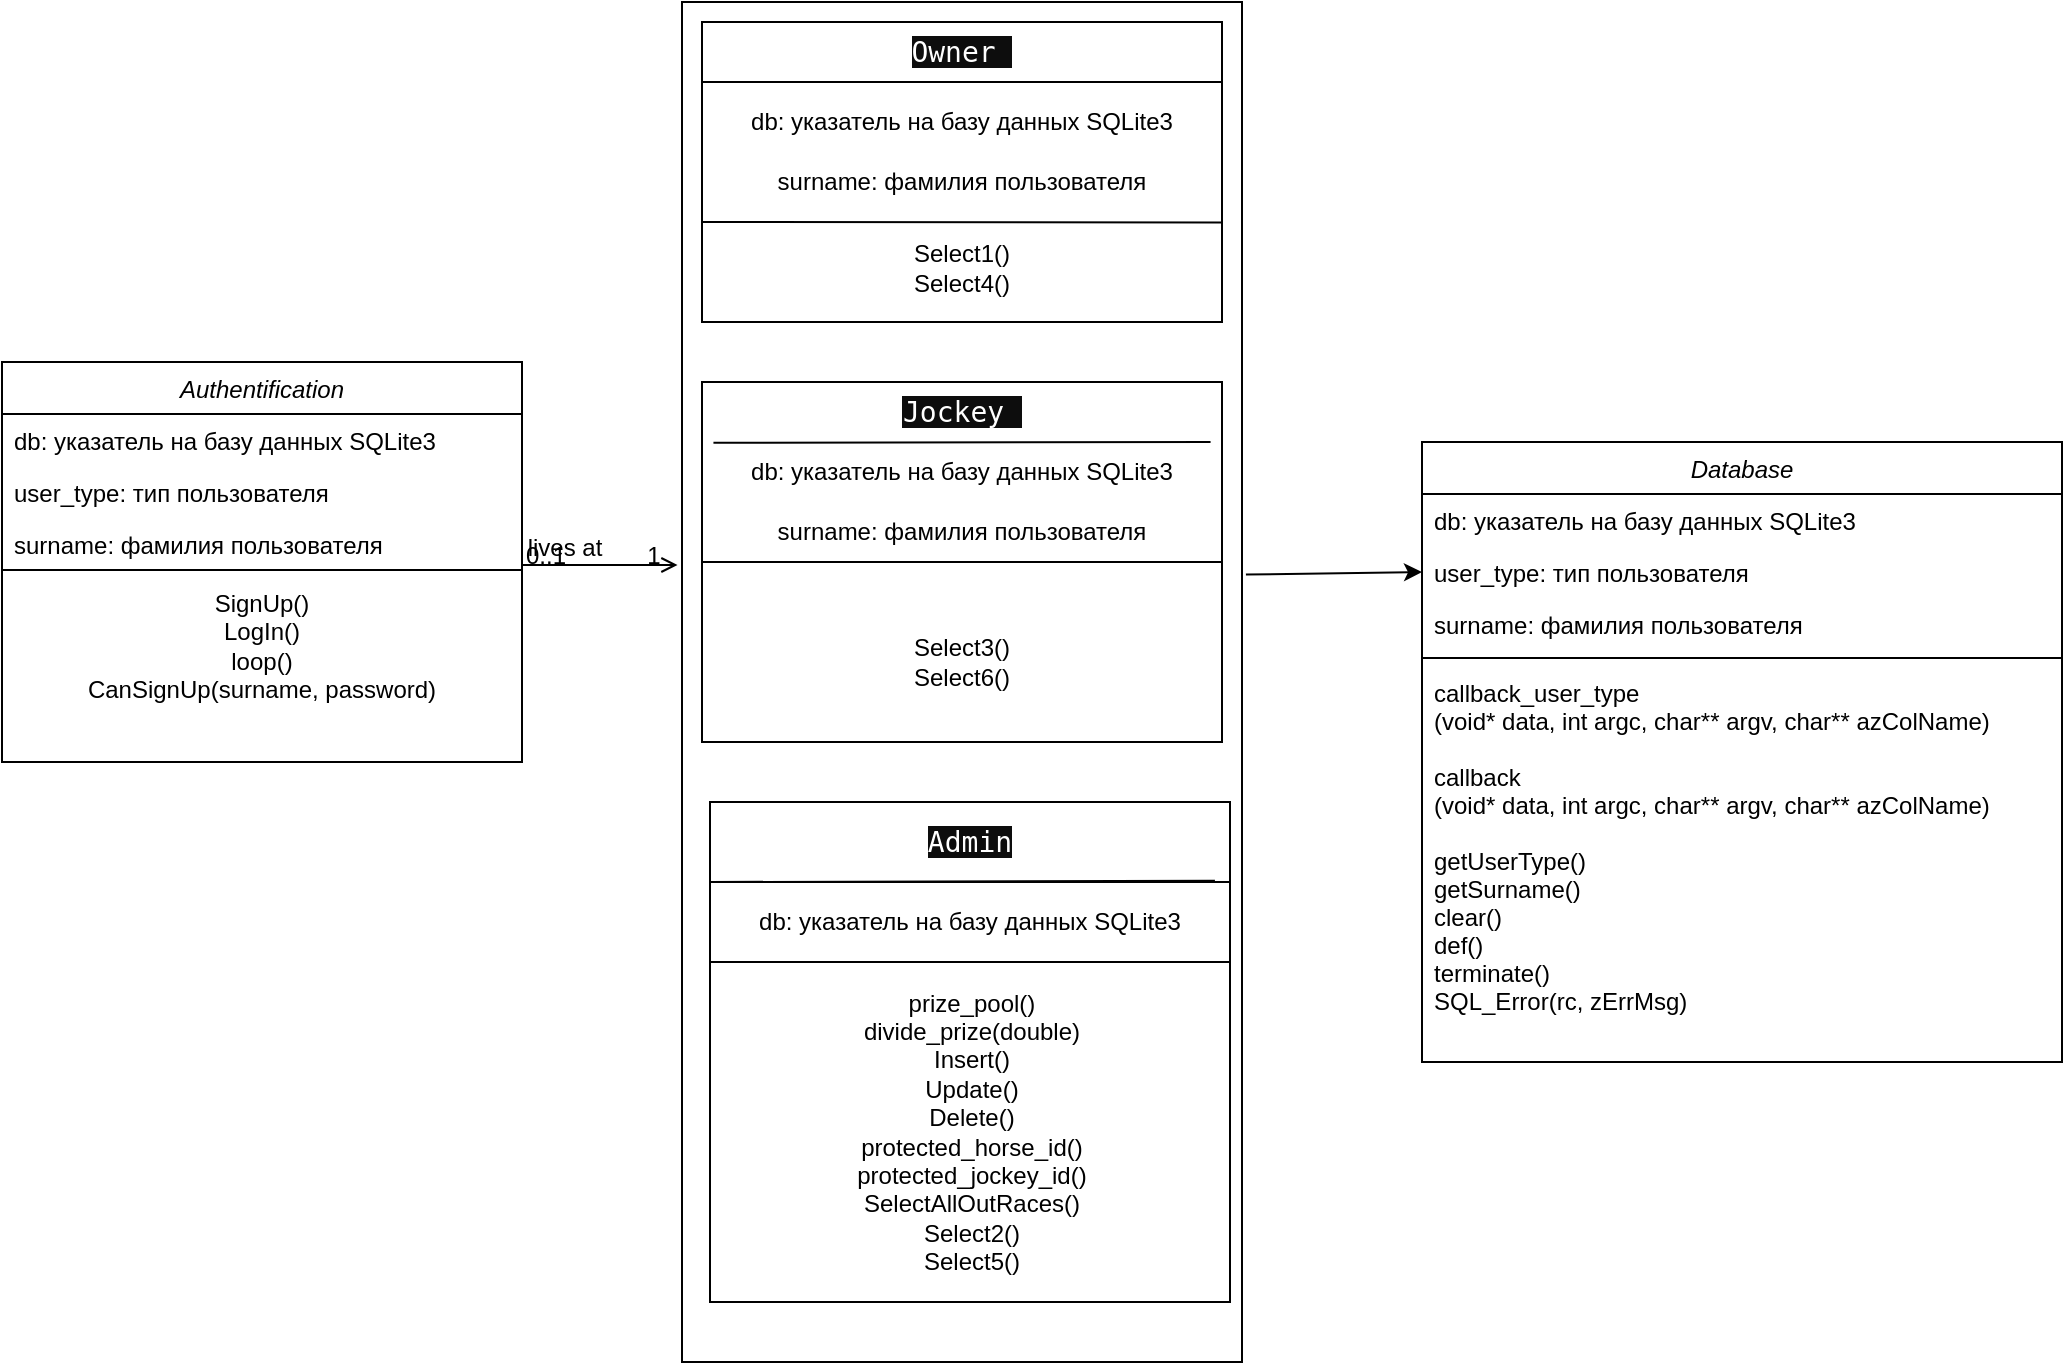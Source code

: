 <mxfile version="24.1.0" type="device">
  <diagram id="C5RBs43oDa-KdzZeNtuy" name="Page-1">
    <mxGraphModel dx="2176" dy="789" grid="1" gridSize="10" guides="1" tooltips="1" connect="1" arrows="1" fold="1" page="1" pageScale="1" pageWidth="827" pageHeight="1169" math="0" shadow="0">
      <root>
        <mxCell id="WIyWlLk6GJQsqaUBKTNV-0" />
        <mxCell id="WIyWlLk6GJQsqaUBKTNV-1" parent="WIyWlLk6GJQsqaUBKTNV-0" />
        <mxCell id="zkfFHV4jXpPFQw0GAbJ--0" value="Authentification" style="swimlane;fontStyle=2;align=center;verticalAlign=top;childLayout=stackLayout;horizontal=1;startSize=26;horizontalStack=0;resizeParent=1;resizeLast=0;collapsible=1;marginBottom=0;rounded=0;shadow=0;strokeWidth=1;" parent="WIyWlLk6GJQsqaUBKTNV-1" vertex="1">
          <mxGeometry x="-70" y="200" width="260" height="200" as="geometry">
            <mxRectangle x="230" y="140" width="160" height="26" as="alternateBounds" />
          </mxGeometry>
        </mxCell>
        <mxCell id="zkfFHV4jXpPFQw0GAbJ--1" value="db: указатель на базу данных SQLite3" style="text;align=left;verticalAlign=top;spacingLeft=4;spacingRight=4;overflow=hidden;rotatable=0;points=[[0,0.5],[1,0.5]];portConstraint=eastwest;" parent="zkfFHV4jXpPFQw0GAbJ--0" vertex="1">
          <mxGeometry y="26" width="260" height="26" as="geometry" />
        </mxCell>
        <mxCell id="zkfFHV4jXpPFQw0GAbJ--2" value="user_type: тип пользователя" style="text;align=left;verticalAlign=top;spacingLeft=4;spacingRight=4;overflow=hidden;rotatable=0;points=[[0,0.5],[1,0.5]];portConstraint=eastwest;rounded=0;shadow=0;html=0;" parent="zkfFHV4jXpPFQw0GAbJ--0" vertex="1">
          <mxGeometry y="52" width="260" height="26" as="geometry" />
        </mxCell>
        <mxCell id="zkfFHV4jXpPFQw0GAbJ--3" value="surname: фамилия пользователя" style="text;align=left;verticalAlign=top;spacingLeft=4;spacingRight=4;overflow=hidden;rotatable=0;points=[[0,0.5],[1,0.5]];portConstraint=eastwest;rounded=0;shadow=0;html=0;" parent="zkfFHV4jXpPFQw0GAbJ--0" vertex="1">
          <mxGeometry y="78" width="260" height="26" as="geometry" />
        </mxCell>
        <mxCell id="aLWMOB5rH6gYeCwpC8Ay-29" value="" style="endArrow=none;html=1;rounded=0;" parent="zkfFHV4jXpPFQw0GAbJ--0" edge="1">
          <mxGeometry width="50" height="50" relative="1" as="geometry">
            <mxPoint y="104" as="sourcePoint" />
            <mxPoint x="260" y="104" as="targetPoint" />
          </mxGeometry>
        </mxCell>
        <mxCell id="aLWMOB5rH6gYeCwpC8Ay-34" value="&lt;div&gt;SignUp()&lt;/div&gt;&lt;div&gt;LogIn()&lt;/div&gt;&lt;div&gt;loop()&lt;/div&gt;&lt;div&gt;CanSignUp(surname, password)&lt;/div&gt;" style="text;html=1;align=center;verticalAlign=middle;whiteSpace=wrap;rounded=0;" parent="zkfFHV4jXpPFQw0GAbJ--0" vertex="1">
          <mxGeometry y="104" width="260" height="76" as="geometry" />
        </mxCell>
        <mxCell id="zkfFHV4jXpPFQw0GAbJ--26" value="" style="endArrow=open;shadow=0;strokeWidth=1;rounded=0;curved=0;endFill=1;edgeStyle=elbowEdgeStyle;elbow=vertical;entryX=-0.008;entryY=0.414;entryDx=0;entryDy=0;entryPerimeter=0;" parent="WIyWlLk6GJQsqaUBKTNV-1" source="zkfFHV4jXpPFQw0GAbJ--0" target="aLWMOB5rH6gYeCwpC8Ay-9" edge="1">
          <mxGeometry x="0.5" y="41" relative="1" as="geometry">
            <mxPoint x="380" y="192" as="sourcePoint" />
            <mxPoint x="310" y="189.154" as="targetPoint" />
            <mxPoint x="-40" y="32" as="offset" />
          </mxGeometry>
        </mxCell>
        <mxCell id="zkfFHV4jXpPFQw0GAbJ--27" value="0..1" style="resizable=0;align=left;verticalAlign=bottom;labelBackgroundColor=none;fontSize=12;" parent="zkfFHV4jXpPFQw0GAbJ--26" connectable="0" vertex="1">
          <mxGeometry x="-1" relative="1" as="geometry">
            <mxPoint y="4" as="offset" />
          </mxGeometry>
        </mxCell>
        <mxCell id="zkfFHV4jXpPFQw0GAbJ--28" value="1" style="resizable=0;align=right;verticalAlign=bottom;labelBackgroundColor=none;fontSize=12;" parent="zkfFHV4jXpPFQw0GAbJ--26" connectable="0" vertex="1">
          <mxGeometry x="1" relative="1" as="geometry">
            <mxPoint x="-7" y="4" as="offset" />
          </mxGeometry>
        </mxCell>
        <mxCell id="zkfFHV4jXpPFQw0GAbJ--29" value="lives at" style="text;html=1;resizable=0;points=[];;align=center;verticalAlign=middle;labelBackgroundColor=none;rounded=0;shadow=0;strokeWidth=1;fontSize=12;" parent="zkfFHV4jXpPFQw0GAbJ--26" vertex="1" connectable="0">
          <mxGeometry x="0.5" y="49" relative="1" as="geometry">
            <mxPoint x="-38" y="40" as="offset" />
          </mxGeometry>
        </mxCell>
        <mxCell id="aLWMOB5rH6gYeCwpC8Ay-0" value="Database    " style="swimlane;fontStyle=2;align=center;verticalAlign=top;childLayout=stackLayout;horizontal=1;startSize=26;horizontalStack=0;resizeParent=1;resizeLast=0;collapsible=1;marginBottom=0;rounded=0;shadow=0;strokeWidth=1;" parent="WIyWlLk6GJQsqaUBKTNV-1" vertex="1">
          <mxGeometry x="640" y="240" width="320" height="310" as="geometry">
            <mxRectangle x="230" y="140" width="160" height="26" as="alternateBounds" />
          </mxGeometry>
        </mxCell>
        <mxCell id="aLWMOB5rH6gYeCwpC8Ay-1" value="db: указатель на базу данных SQLite3" style="text;align=left;verticalAlign=top;spacingLeft=4;spacingRight=4;overflow=hidden;rotatable=0;points=[[0,0.5],[1,0.5]];portConstraint=eastwest;" parent="aLWMOB5rH6gYeCwpC8Ay-0" vertex="1">
          <mxGeometry y="26" width="320" height="26" as="geometry" />
        </mxCell>
        <mxCell id="aLWMOB5rH6gYeCwpC8Ay-2" value="user_type: тип пользователя" style="text;align=left;verticalAlign=top;spacingLeft=4;spacingRight=4;overflow=hidden;rotatable=0;points=[[0,0.5],[1,0.5]];portConstraint=eastwest;rounded=0;shadow=0;html=0;" parent="aLWMOB5rH6gYeCwpC8Ay-0" vertex="1">
          <mxGeometry y="52" width="320" height="26" as="geometry" />
        </mxCell>
        <mxCell id="aLWMOB5rH6gYeCwpC8Ay-3" value="surname: фамилия пользователя" style="text;align=left;verticalAlign=top;spacingLeft=4;spacingRight=4;overflow=hidden;rotatable=0;points=[[0,0.5],[1,0.5]];portConstraint=eastwest;rounded=0;shadow=0;html=0;" parent="aLWMOB5rH6gYeCwpC8Ay-0" vertex="1">
          <mxGeometry y="78" width="320" height="26" as="geometry" />
        </mxCell>
        <mxCell id="aLWMOB5rH6gYeCwpC8Ay-4" value="" style="line;html=1;strokeWidth=1;align=left;verticalAlign=middle;spacingTop=-1;spacingLeft=3;spacingRight=3;rotatable=0;labelPosition=right;points=[];portConstraint=eastwest;" parent="aLWMOB5rH6gYeCwpC8Ay-0" vertex="1">
          <mxGeometry y="104" width="320" height="8" as="geometry" />
        </mxCell>
        <mxCell id="aLWMOB5rH6gYeCwpC8Ay-5" value="callback_user_type&#xa;(void* data, int argc, char** argv, char** azColName)&#xa;&#xa;callback&#xa;(void* data, int argc, char** argv, char** azColName)&#xa;&#xa;getUserType()&#xa;getSurname()&#xa;clear()&#xa;def()&#xa;terminate()&#xa;SQL_Error(rc, zErrMsg)" style="text;align=left;verticalAlign=top;spacingLeft=4;spacingRight=4;overflow=hidden;rotatable=0;points=[[0,0.5],[1,0.5]];portConstraint=eastwest;" parent="aLWMOB5rH6gYeCwpC8Ay-0" vertex="1">
          <mxGeometry y="112" width="320" height="198" as="geometry" />
        </mxCell>
        <mxCell id="aLWMOB5rH6gYeCwpC8Ay-7" value="" style="endArrow=classic;html=1;rounded=0;entryX=0;entryY=0.5;entryDx=0;entryDy=0;exitX=1.007;exitY=0.421;exitDx=0;exitDy=0;exitPerimeter=0;" parent="WIyWlLk6GJQsqaUBKTNV-1" source="aLWMOB5rH6gYeCwpC8Ay-9" target="aLWMOB5rH6gYeCwpC8Ay-2" edge="1">
          <mxGeometry width="50" height="50" relative="1" as="geometry">
            <mxPoint x="493.6" y="190.566" as="sourcePoint" />
            <mxPoint x="520" y="140" as="targetPoint" />
          </mxGeometry>
        </mxCell>
        <mxCell id="aLWMOB5rH6gYeCwpC8Ay-9" value="" style="rounded=0;whiteSpace=wrap;html=1;" parent="WIyWlLk6GJQsqaUBKTNV-1" vertex="1">
          <mxGeometry x="270" y="20" width="280" height="680" as="geometry" />
        </mxCell>
        <mxCell id="aLWMOB5rH6gYeCwpC8Ay-10" value="" style="rounded=0;whiteSpace=wrap;html=1;" parent="WIyWlLk6GJQsqaUBKTNV-1" vertex="1">
          <mxGeometry x="280" y="30" width="260" height="150" as="geometry" />
        </mxCell>
        <mxCell id="aLWMOB5rH6gYeCwpC8Ay-12" value="" style="rounded=0;whiteSpace=wrap;html=1;" parent="WIyWlLk6GJQsqaUBKTNV-1" vertex="1">
          <mxGeometry x="280" y="210" width="260" height="180" as="geometry" />
        </mxCell>
        <mxCell id="aLWMOB5rH6gYeCwpC8Ay-13" value="" style="rounded=0;whiteSpace=wrap;html=1;" parent="WIyWlLk6GJQsqaUBKTNV-1" vertex="1">
          <mxGeometry x="284" y="420" width="260" height="250" as="geometry" />
        </mxCell>
        <mxCell id="aLWMOB5rH6gYeCwpC8Ay-14" value="&lt;span style=&quot;color: rgb(255, 255, 255); font-family: &amp;quot;Söhne Mono&amp;quot;, Monaco, &amp;quot;Andale Mono&amp;quot;, &amp;quot;Ubuntu Mono&amp;quot;, monospace; font-size: 14px; text-align: left; white-space: pre; background-color: rgb(13, 13, 13);&quot;&gt;Owner &lt;/span&gt;" style="text;html=1;align=center;verticalAlign=middle;whiteSpace=wrap;rounded=0;" parent="WIyWlLk6GJQsqaUBKTNV-1" vertex="1">
          <mxGeometry x="280" y="30" width="260" height="30" as="geometry" />
        </mxCell>
        <mxCell id="aLWMOB5rH6gYeCwpC8Ay-15" value="&lt;span style=&quot;color: rgb(255, 255, 255); font-family: &amp;quot;Söhne Mono&amp;quot;, Monaco, &amp;quot;Andale Mono&amp;quot;, &amp;quot;Ubuntu Mono&amp;quot;, monospace; font-size: 14px; text-align: left; white-space: pre; background-color: rgb(13, 13, 13);&quot;&gt;Jockey &lt;/span&gt;" style="text;html=1;align=center;verticalAlign=middle;whiteSpace=wrap;rounded=0;" parent="WIyWlLk6GJQsqaUBKTNV-1" vertex="1">
          <mxGeometry x="280" y="210" width="260" height="30" as="geometry" />
        </mxCell>
        <mxCell id="aLWMOB5rH6gYeCwpC8Ay-16" value="&lt;span style=&quot;color: rgb(255, 255, 255); font-family: &amp;quot;Söhne Mono&amp;quot;, Monaco, &amp;quot;Andale Mono&amp;quot;, &amp;quot;Ubuntu Mono&amp;quot;, monospace; font-size: 14px; text-align: left; white-space: pre; background-color: rgb(13, 13, 13);&quot;&gt;Admin&lt;/span&gt;" style="text;html=1;align=center;verticalAlign=middle;whiteSpace=wrap;rounded=0;" parent="WIyWlLk6GJQsqaUBKTNV-1" vertex="1">
          <mxGeometry x="284" y="420" width="260" height="40" as="geometry" />
        </mxCell>
        <mxCell id="aLWMOB5rH6gYeCwpC8Ay-17" value="" style="endArrow=none;html=1;rounded=0;exitX=0;exitY=1;exitDx=0;exitDy=0;" parent="WIyWlLk6GJQsqaUBKTNV-1" source="aLWMOB5rH6gYeCwpC8Ay-14" edge="1">
          <mxGeometry width="50" height="50" relative="1" as="geometry">
            <mxPoint x="320" y="60" as="sourcePoint" />
            <mxPoint x="540" y="60" as="targetPoint" />
          </mxGeometry>
        </mxCell>
        <mxCell id="aLWMOB5rH6gYeCwpC8Ay-18" value="" style="endArrow=none;html=1;rounded=0;entryX=1;entryY=0.25;entryDx=0;entryDy=0;exitX=0;exitY=0.25;exitDx=0;exitDy=0;" parent="WIyWlLk6GJQsqaUBKTNV-1" edge="1">
          <mxGeometry width="50" height="50" relative="1" as="geometry">
            <mxPoint x="280" y="300" as="sourcePoint" />
            <mxPoint x="540" y="300" as="targetPoint" />
          </mxGeometry>
        </mxCell>
        <mxCell id="aLWMOB5rH6gYeCwpC8Ay-19" value="" style="endArrow=none;html=1;rounded=0;exitX=0;exitY=1;exitDx=0;exitDy=0;entryX=0.971;entryY=0.985;entryDx=0;entryDy=0;entryPerimeter=0;" parent="WIyWlLk6GJQsqaUBKTNV-1" source="aLWMOB5rH6gYeCwpC8Ay-16" target="aLWMOB5rH6gYeCwpC8Ay-16" edge="1">
          <mxGeometry width="50" height="50" relative="1" as="geometry">
            <mxPoint x="320" y="300" as="sourcePoint" />
            <mxPoint x="540" y="300" as="targetPoint" />
          </mxGeometry>
        </mxCell>
        <mxCell id="aLWMOB5rH6gYeCwpC8Ay-20" value="&lt;span style=&quot;text-align: left; text-wrap: nowrap;&quot;&gt;db: указатель на базу данных SQLite3&lt;/span&gt;" style="text;html=1;align=center;verticalAlign=middle;whiteSpace=wrap;rounded=0;" parent="WIyWlLk6GJQsqaUBKTNV-1" vertex="1">
          <mxGeometry x="280" y="65" width="260" height="30" as="geometry" />
        </mxCell>
        <mxCell id="aLWMOB5rH6gYeCwpC8Ay-23" value="&lt;span style=&quot;text-align: left; text-wrap: nowrap;&quot;&gt;surname: фамилия пользователя&lt;/span&gt;" style="text;html=1;align=center;verticalAlign=middle;whiteSpace=wrap;rounded=0;" parent="WIyWlLk6GJQsqaUBKTNV-1" vertex="1">
          <mxGeometry x="280" y="95" width="260" height="30" as="geometry" />
        </mxCell>
        <mxCell id="aLWMOB5rH6gYeCwpC8Ay-25" value="&lt;span style=&quot;text-align: left; text-wrap: nowrap;&quot;&gt;db: указатель на базу данных SQLite3&lt;/span&gt;" style="text;html=1;align=center;verticalAlign=middle;whiteSpace=wrap;rounded=0;" parent="WIyWlLk6GJQsqaUBKTNV-1" vertex="1">
          <mxGeometry x="280" y="240" width="260" height="30" as="geometry" />
        </mxCell>
        <mxCell id="aLWMOB5rH6gYeCwpC8Ay-26" value="&lt;span style=&quot;text-align: left; text-wrap: nowrap;&quot;&gt;surname: фамилия пользователя&lt;/span&gt;" style="text;html=1;align=center;verticalAlign=middle;whiteSpace=wrap;rounded=0;" parent="WIyWlLk6GJQsqaUBKTNV-1" vertex="1">
          <mxGeometry x="280" y="270" width="260" height="30" as="geometry" />
        </mxCell>
        <mxCell id="aLWMOB5rH6gYeCwpC8Ay-27" value="&lt;span style=&quot;text-align: left; text-wrap: nowrap;&quot;&gt;db: указатель на базу данных SQLite3&lt;/span&gt;" style="text;html=1;align=center;verticalAlign=middle;whiteSpace=wrap;rounded=0;" parent="WIyWlLk6GJQsqaUBKTNV-1" vertex="1">
          <mxGeometry x="284" y="460" width="260" height="40" as="geometry" />
        </mxCell>
        <mxCell id="aLWMOB5rH6gYeCwpC8Ay-30" value="" style="endArrow=none;html=1;rounded=0;entryX=1;entryY=0.25;entryDx=0;entryDy=0;exitX=0;exitY=0.25;exitDx=0;exitDy=0;" parent="WIyWlLk6GJQsqaUBKTNV-1" edge="1">
          <mxGeometry width="50" height="50" relative="1" as="geometry">
            <mxPoint x="284" y="460" as="sourcePoint" />
            <mxPoint x="544" y="460" as="targetPoint" />
          </mxGeometry>
        </mxCell>
        <mxCell id="aLWMOB5rH6gYeCwpC8Ay-31" value="" style="endArrow=none;html=1;rounded=0;entryX=0.956;entryY=0.988;entryDx=0;entryDy=0;entryPerimeter=0;" parent="WIyWlLk6GJQsqaUBKTNV-1" edge="1">
          <mxGeometry width="50" height="50" relative="1" as="geometry">
            <mxPoint x="285.72" y="240.36" as="sourcePoint" />
            <mxPoint x="534.28" y="240.0" as="targetPoint" />
          </mxGeometry>
        </mxCell>
        <mxCell id="aLWMOB5rH6gYeCwpC8Ay-36" value="&lt;div&gt;Select1()&lt;/div&gt;&lt;div&gt;Select4()&lt;/div&gt;" style="text;html=1;align=center;verticalAlign=middle;whiteSpace=wrap;rounded=0;" parent="WIyWlLk6GJQsqaUBKTNV-1" vertex="1">
          <mxGeometry x="290" y="125" width="240" height="55" as="geometry" />
        </mxCell>
        <mxCell id="aLWMOB5rH6gYeCwpC8Ay-37" value="Select3()&#xa;Select6()" style="text;html=1;align=center;verticalAlign=middle;whiteSpace=wrap;rounded=0;" parent="WIyWlLk6GJQsqaUBKTNV-1" vertex="1">
          <mxGeometry x="290" y="310" width="240" height="80" as="geometry" />
        </mxCell>
        <mxCell id="aLWMOB5rH6gYeCwpC8Ay-38" value="" style="endArrow=none;html=1;rounded=0;entryX=1;entryY=1;entryDx=0;entryDy=0;" parent="WIyWlLk6GJQsqaUBKTNV-1" target="aLWMOB5rH6gYeCwpC8Ay-27" edge="1">
          <mxGeometry width="50" height="50" relative="1" as="geometry">
            <mxPoint x="284" y="500" as="sourcePoint" />
            <mxPoint x="334" y="450" as="targetPoint" />
          </mxGeometry>
        </mxCell>
        <mxCell id="aLWMOB5rH6gYeCwpC8Ay-40" value="" style="endArrow=none;html=1;rounded=0;entryX=0.999;entryY=0.668;entryDx=0;entryDy=0;entryPerimeter=0;" parent="WIyWlLk6GJQsqaUBKTNV-1" target="aLWMOB5rH6gYeCwpC8Ay-10" edge="1">
          <mxGeometry width="50" height="50" relative="1" as="geometry">
            <mxPoint x="280" y="130" as="sourcePoint" />
            <mxPoint x="330" y="80" as="targetPoint" />
          </mxGeometry>
        </mxCell>
        <mxCell id="aLWMOB5rH6gYeCwpC8Ay-41" value="&lt;div&gt;prize_pool()&lt;/div&gt;&lt;div&gt;divide_prize(double)&lt;/div&gt;&lt;div&gt;Insert()&lt;/div&gt;&lt;div&gt;Update()&lt;/div&gt;&lt;div&gt;Delete()&lt;/div&gt;&lt;div&gt;protected_horse_id()&lt;/div&gt;&lt;div&gt;protected_jockey_id()&lt;/div&gt;&lt;div&gt;SelectAllOutRaces()&lt;/div&gt;&lt;div&gt;Select2()&lt;/div&gt;&lt;div&gt;Select5()&lt;/div&gt;" style="text;html=1;align=center;verticalAlign=middle;whiteSpace=wrap;rounded=0;" parent="WIyWlLk6GJQsqaUBKTNV-1" vertex="1">
          <mxGeometry x="290" y="510" width="250" height="150" as="geometry" />
        </mxCell>
      </root>
    </mxGraphModel>
  </diagram>
</mxfile>
